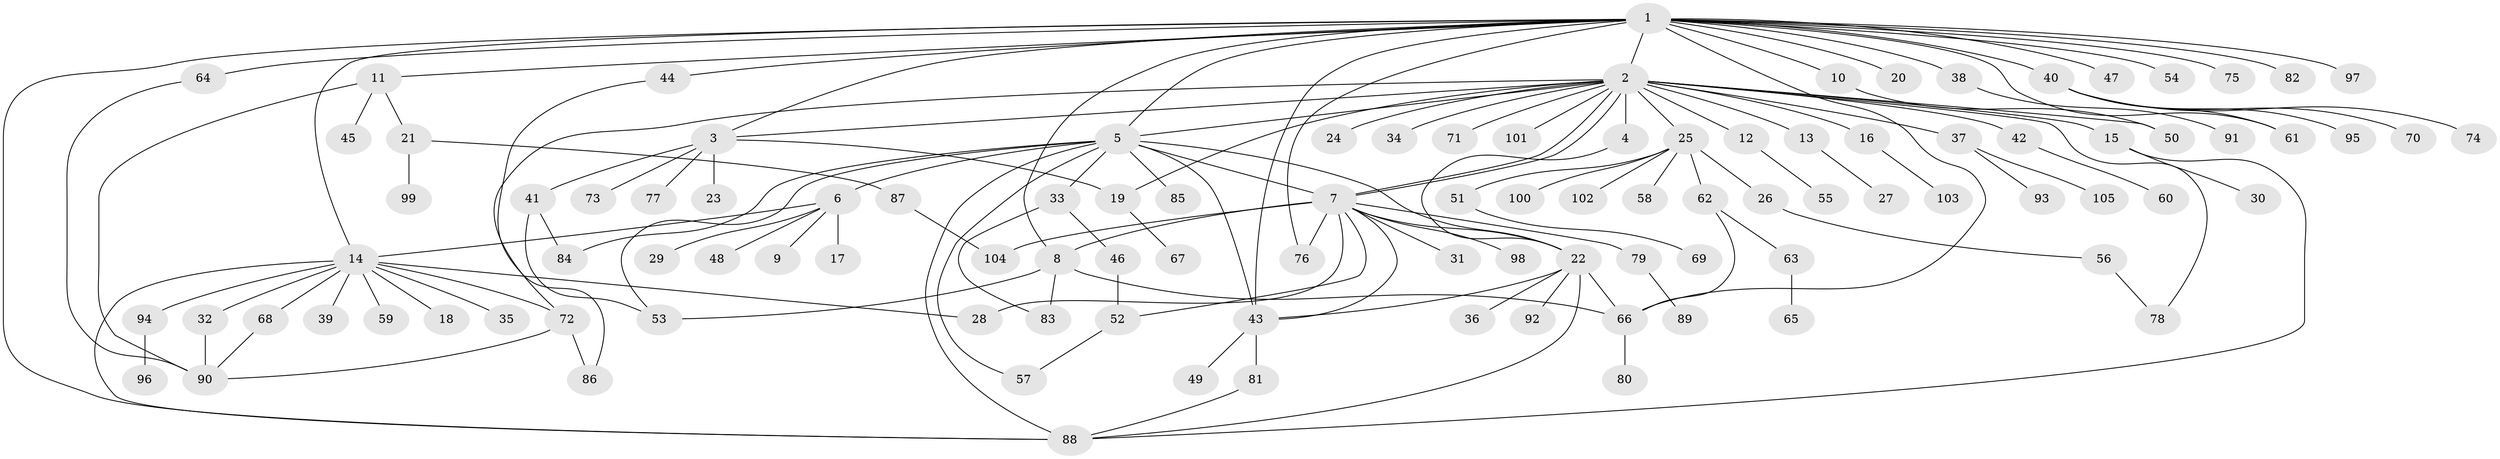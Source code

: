 // Generated by graph-tools (version 1.1) at 2025/35/03/09/25 02:35:21]
// undirected, 105 vertices, 142 edges
graph export_dot {
graph [start="1"]
  node [color=gray90,style=filled];
  1;
  2;
  3;
  4;
  5;
  6;
  7;
  8;
  9;
  10;
  11;
  12;
  13;
  14;
  15;
  16;
  17;
  18;
  19;
  20;
  21;
  22;
  23;
  24;
  25;
  26;
  27;
  28;
  29;
  30;
  31;
  32;
  33;
  34;
  35;
  36;
  37;
  38;
  39;
  40;
  41;
  42;
  43;
  44;
  45;
  46;
  47;
  48;
  49;
  50;
  51;
  52;
  53;
  54;
  55;
  56;
  57;
  58;
  59;
  60;
  61;
  62;
  63;
  64;
  65;
  66;
  67;
  68;
  69;
  70;
  71;
  72;
  73;
  74;
  75;
  76;
  77;
  78;
  79;
  80;
  81;
  82;
  83;
  84;
  85;
  86;
  87;
  88;
  89;
  90;
  91;
  92;
  93;
  94;
  95;
  96;
  97;
  98;
  99;
  100;
  101;
  102;
  103;
  104;
  105;
  1 -- 2;
  1 -- 3;
  1 -- 5;
  1 -- 8;
  1 -- 10;
  1 -- 11;
  1 -- 14;
  1 -- 20;
  1 -- 38;
  1 -- 40;
  1 -- 43;
  1 -- 44;
  1 -- 47;
  1 -- 54;
  1 -- 61;
  1 -- 64;
  1 -- 66;
  1 -- 75;
  1 -- 76;
  1 -- 82;
  1 -- 88;
  1 -- 97;
  2 -- 3;
  2 -- 4;
  2 -- 5;
  2 -- 7;
  2 -- 7;
  2 -- 12;
  2 -- 13;
  2 -- 15;
  2 -- 16;
  2 -- 19;
  2 -- 24;
  2 -- 25;
  2 -- 34;
  2 -- 37;
  2 -- 42;
  2 -- 50;
  2 -- 71;
  2 -- 72;
  2 -- 78;
  2 -- 101;
  3 -- 19;
  3 -- 23;
  3 -- 41;
  3 -- 73;
  3 -- 77;
  4 -- 22;
  5 -- 6;
  5 -- 7;
  5 -- 22;
  5 -- 33;
  5 -- 43;
  5 -- 53;
  5 -- 57;
  5 -- 84;
  5 -- 85;
  5 -- 88;
  6 -- 9;
  6 -- 14;
  6 -- 17;
  6 -- 29;
  6 -- 48;
  7 -- 8;
  7 -- 22;
  7 -- 28;
  7 -- 31;
  7 -- 43;
  7 -- 52;
  7 -- 76;
  7 -- 79;
  7 -- 98;
  7 -- 104;
  8 -- 53;
  8 -- 66;
  8 -- 83;
  10 -- 50;
  11 -- 21;
  11 -- 45;
  11 -- 90;
  12 -- 55;
  13 -- 27;
  14 -- 18;
  14 -- 28;
  14 -- 32;
  14 -- 35;
  14 -- 39;
  14 -- 59;
  14 -- 68;
  14 -- 72;
  14 -- 88;
  14 -- 94;
  15 -- 30;
  15 -- 88;
  16 -- 103;
  19 -- 67;
  21 -- 87;
  21 -- 99;
  22 -- 36;
  22 -- 43;
  22 -- 66;
  22 -- 88;
  22 -- 92;
  25 -- 26;
  25 -- 51;
  25 -- 58;
  25 -- 62;
  25 -- 100;
  25 -- 102;
  26 -- 56;
  32 -- 90;
  33 -- 46;
  33 -- 83;
  37 -- 93;
  37 -- 105;
  38 -- 91;
  40 -- 61;
  40 -- 70;
  40 -- 74;
  40 -- 95;
  41 -- 53;
  41 -- 84;
  42 -- 60;
  43 -- 49;
  43 -- 81;
  44 -- 86;
  46 -- 52;
  51 -- 69;
  52 -- 57;
  56 -- 78;
  62 -- 63;
  62 -- 66;
  63 -- 65;
  64 -- 90;
  66 -- 80;
  68 -- 90;
  72 -- 86;
  72 -- 90;
  79 -- 89;
  81 -- 88;
  87 -- 104;
  94 -- 96;
}
